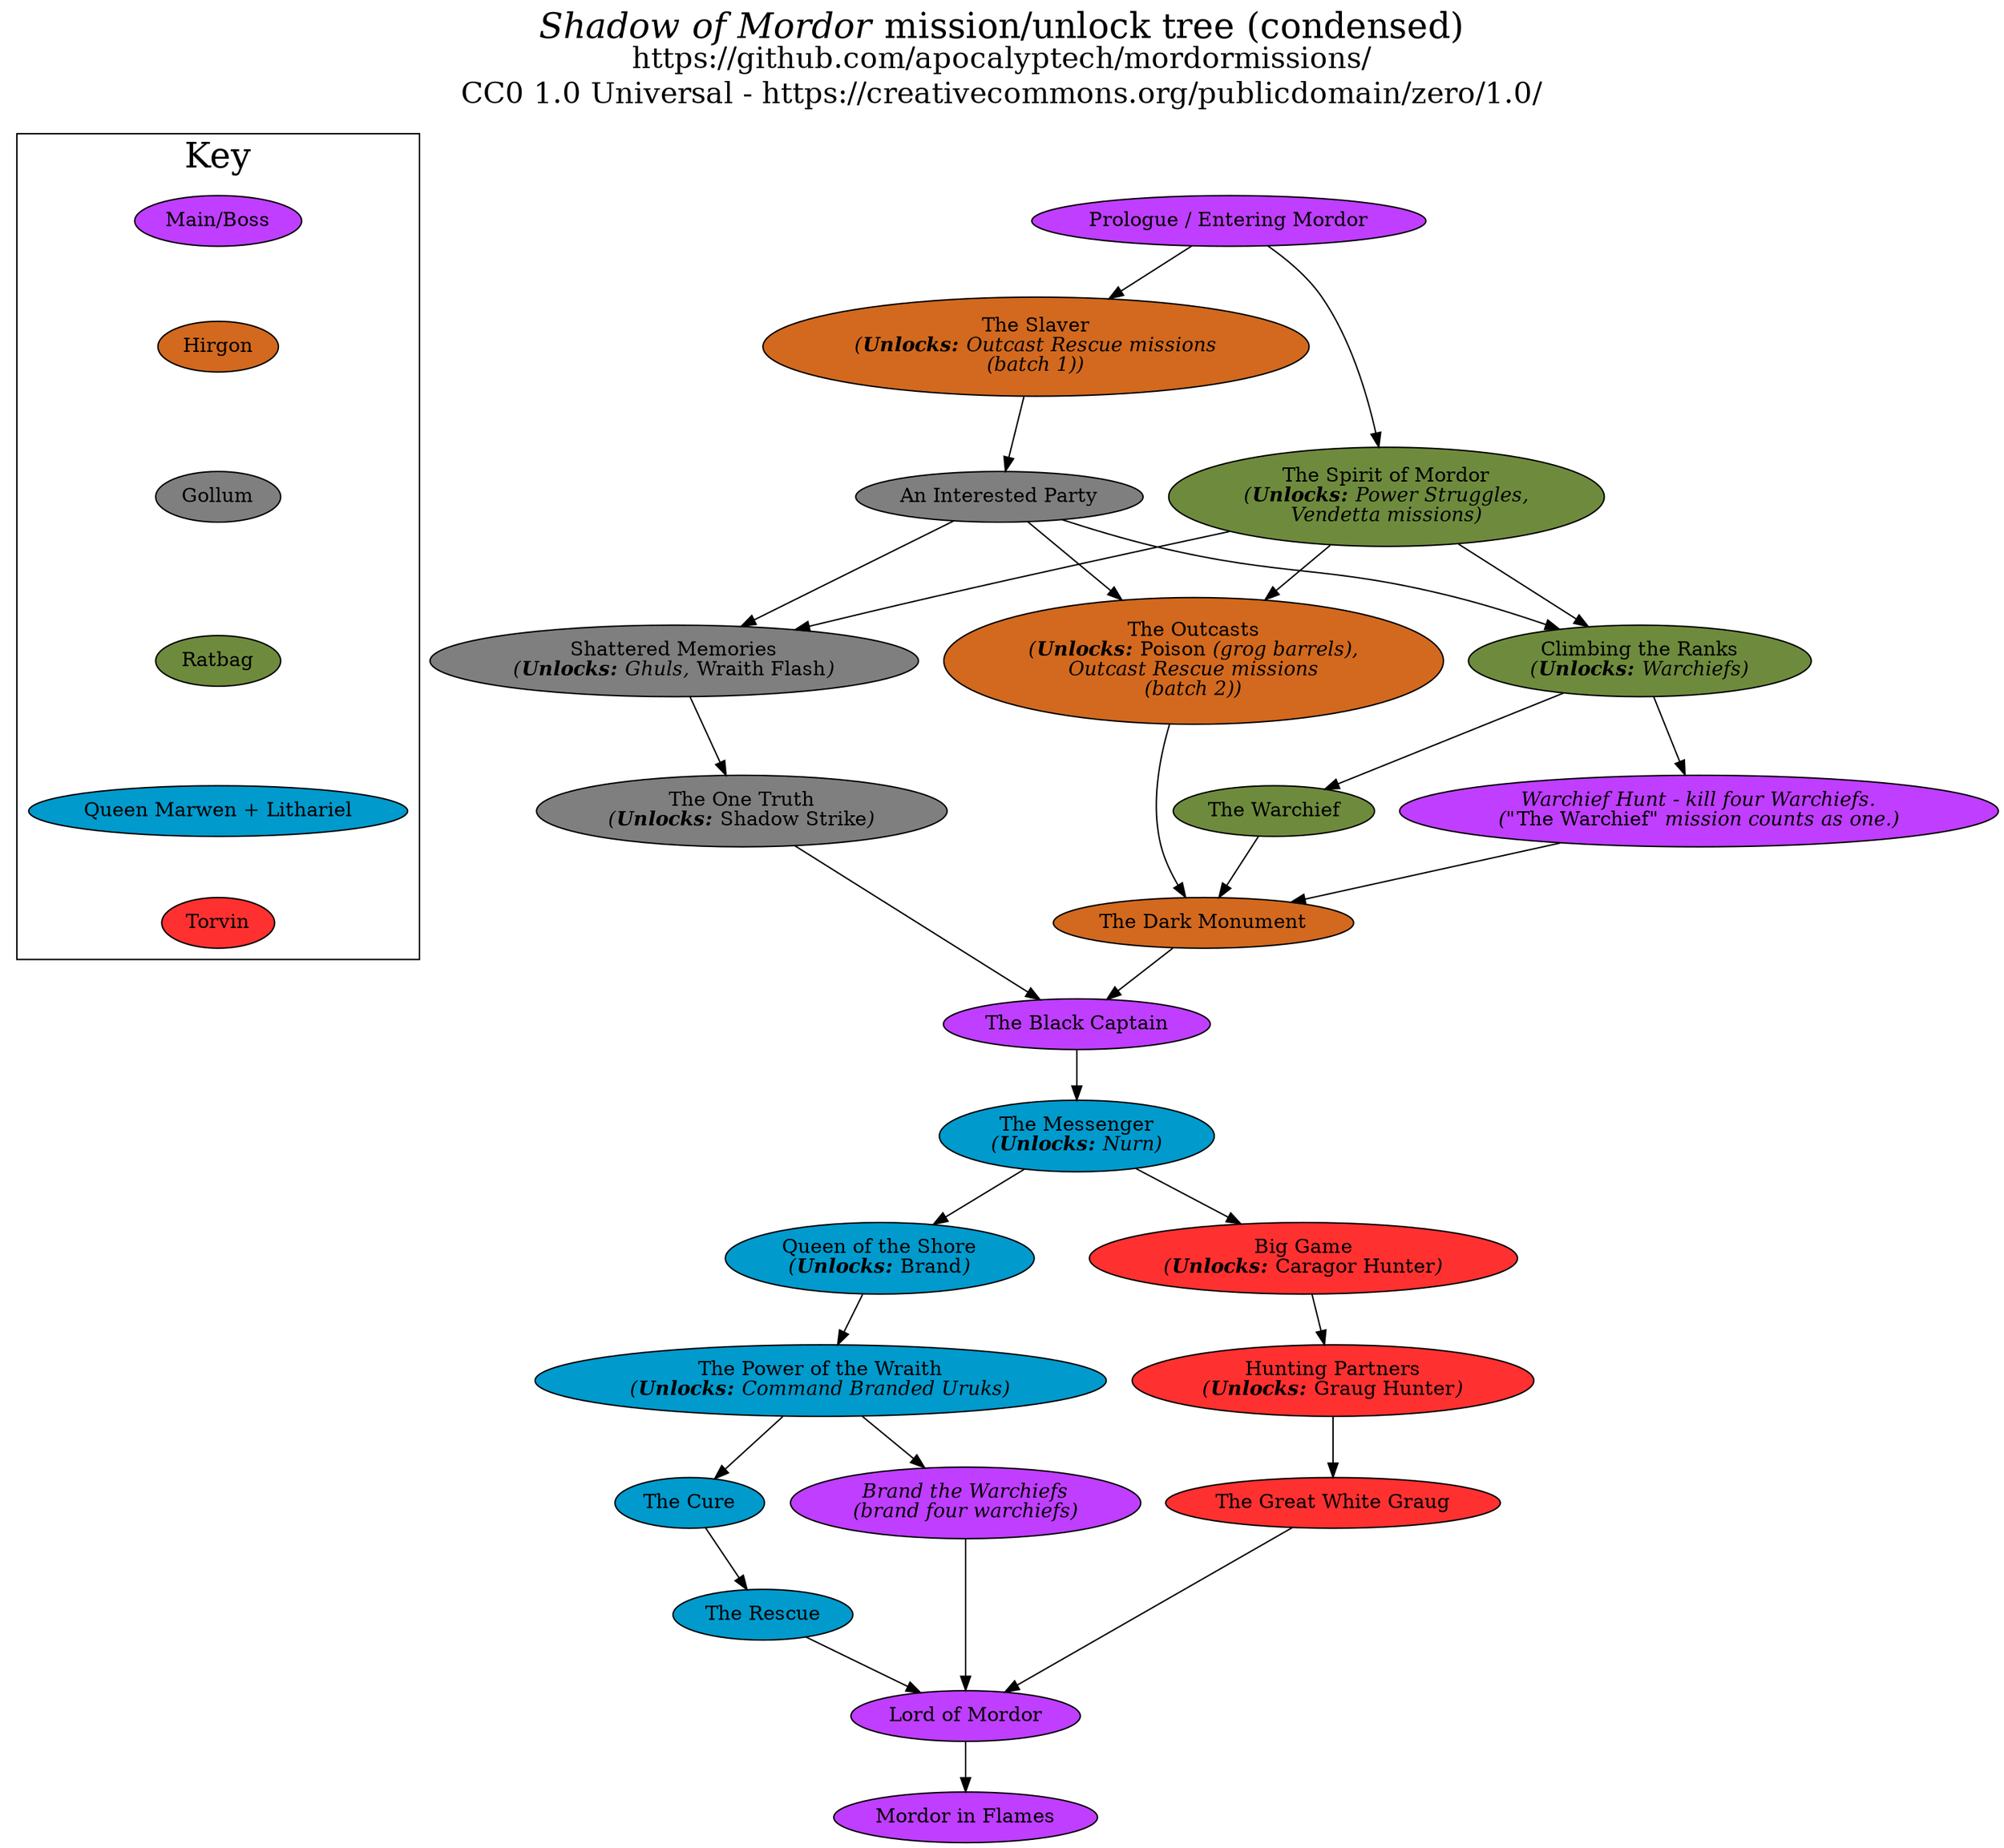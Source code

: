 // Compiled by CJ Kucera (pez@apocalyptech.com), March 2017
// https://github.com/apocalyptech/mordormissions/
//
// Released into public domain, or specifically CC0 1.0 Universal
// https://creativecommons.org/publicdomain/zero/1.0/

digraph mordor_condensed {

    // This version doesn't have separate nodes for mission unlocks.
    // See mordor_verbose.dot for a version which does.

    labelloc = "t";
    fontsize = 25;
    label = <<i>Shadow of Mordor</i> mission/unlock tree (condensed)<br/><sup>https://github.com/apocalyptech/mordormissions/<br/>CC0 1.0 Universal - https://creativecommons.org/publicdomain/zero/1.0/</sup>>;

    // Main storyline missions
    {
        node [style=filled fillcolor=darkorchid1];

        label_main [label="Main/Boss"];

        prologue [label="Prologue / Entering Mordor"];
        kill [label=<<i>Warchief Hunt - kill four Warchiefs.<br/>("</i>The Warchief<i>" mission counts as one.)</i>>];
        captain [label="The Black Captain"];
        brand [label=<<i>Brand the Warchiefs<br/>(brand four warchiefs)</i>>];
        lord [label="Lord of Mordor"];
        flames [label="Mordor in Flames"];
    }

    // Hirgon Missions
    {
        node [style=filled fillcolor=chocolate];

        label_hirgon [label="Hirgon"];

        slaver [label=<The Slaver<br/><i>(<b>Unlocks:</b> Outcast Rescue missions<br/>(batch 1))</i>>];
        outcasts [label=<The Outcasts<br/><i>(<b>Unlocks:</b></i> Poison <i>(grog barrels),<br/>Outcast Rescue missions<br/>(batch 2))</i>>];
        monument [label="The Dark Monument"];
    }

    // Gollum Missions
    {
        node [style=filled fillcolor=gray50];

        label_gollum [label="Gollum"];

        interested [label="An Interested Party"];
        shattered [label=<Shattered Memories<br/><i>(<b>Unlocks:</b> Ghuls,</i> Wraith Flash<i>)</i>>];
        truth [label=<The One Truth<br/><i>(<b>Unlocks:</b></i> Shadow Strike<i>)</i>>];
    }
    
    // Ratbag Missions
    {
        node [style=filled fillcolor=darkolivegreen4];

        label_ratbag [label="Ratbag"];

        spirit [label=<The Spirit of Mordor<br/><i>(<b>Unlocks:</b> Power Struggles,<br/>Vendetta missions)</i>>];
        climbing [label=<Climbing the Ranks<br/><i>(<b>Unlocks:</b> Warchiefs)</i>>];
        warchief [label="The Warchief"];
    }

    // Queen Marwen + Lithariel missions
    {
        node [style=filled fillcolor=deepskyblue3];

        label_queen [label="Queen Marwen + Lithariel"];

        messenger [label=<The Messenger<br/><i>(<b>Unlocks:</b> Nurn)</i>>];
        queen [label=<Queen of the Shore<br/><i>(<b>Unlocks:</b></i> Brand<i>)</i>>];
        power [label=<The Power of the Wraith<br/><i>(<b>Unlocks:</b> Command Branded Uruks)</i>>];
        cure [label="The Cure"];
        rescue [label="The Rescue"];
    }

    // Torvin missions
    {
        node [style=filled fillcolor=firebrick1];

        label_torvin [label="Torvin"];

        game [label=<Big Game<br/><i>(<b>Unlocks:</b></i> Caragor Hunter<i>)</i>>];
        partners [label=<Hunting Partners<br/><i>(<b>Unlocks:</b></i> Graug Hunter<i>)</i>>];
        graug [label="The Great White Graug"];
    }

    // Key
    subgraph cluster_key {
        edge[style=invis];
        label = "Key";
        label_main -> label_hirgon -> label_gollum -> label_ratbag -> label_queen -> label_torvin;
    }

    // Missions
    prologue -> slaver;
    prologue -> spirit;
    slaver -> interested;
    spirit -> climbing;
    spirit -> shattered;
    spirit -> outcasts;
    interested -> shattered;
    interested -> outcasts;
    interested -> climbing;
    climbing -> warchief;
    climbing -> kill;
    shattered -> truth;
    warchief -> monument;
    kill -> monument;
    truth -> captain;
    outcasts -> monument;
    monument -> captain;
    captain -> messenger;
    messenger -> queen;
    messenger -> game;
    queen -> power;
    game -> partners;
    partners -> graug;
    power -> cure;
    power -> brand;
    brand -> lord;
    cure -> rescue;
    rescue -> lord;
    graug -> lord;
    lord -> flames;

}
